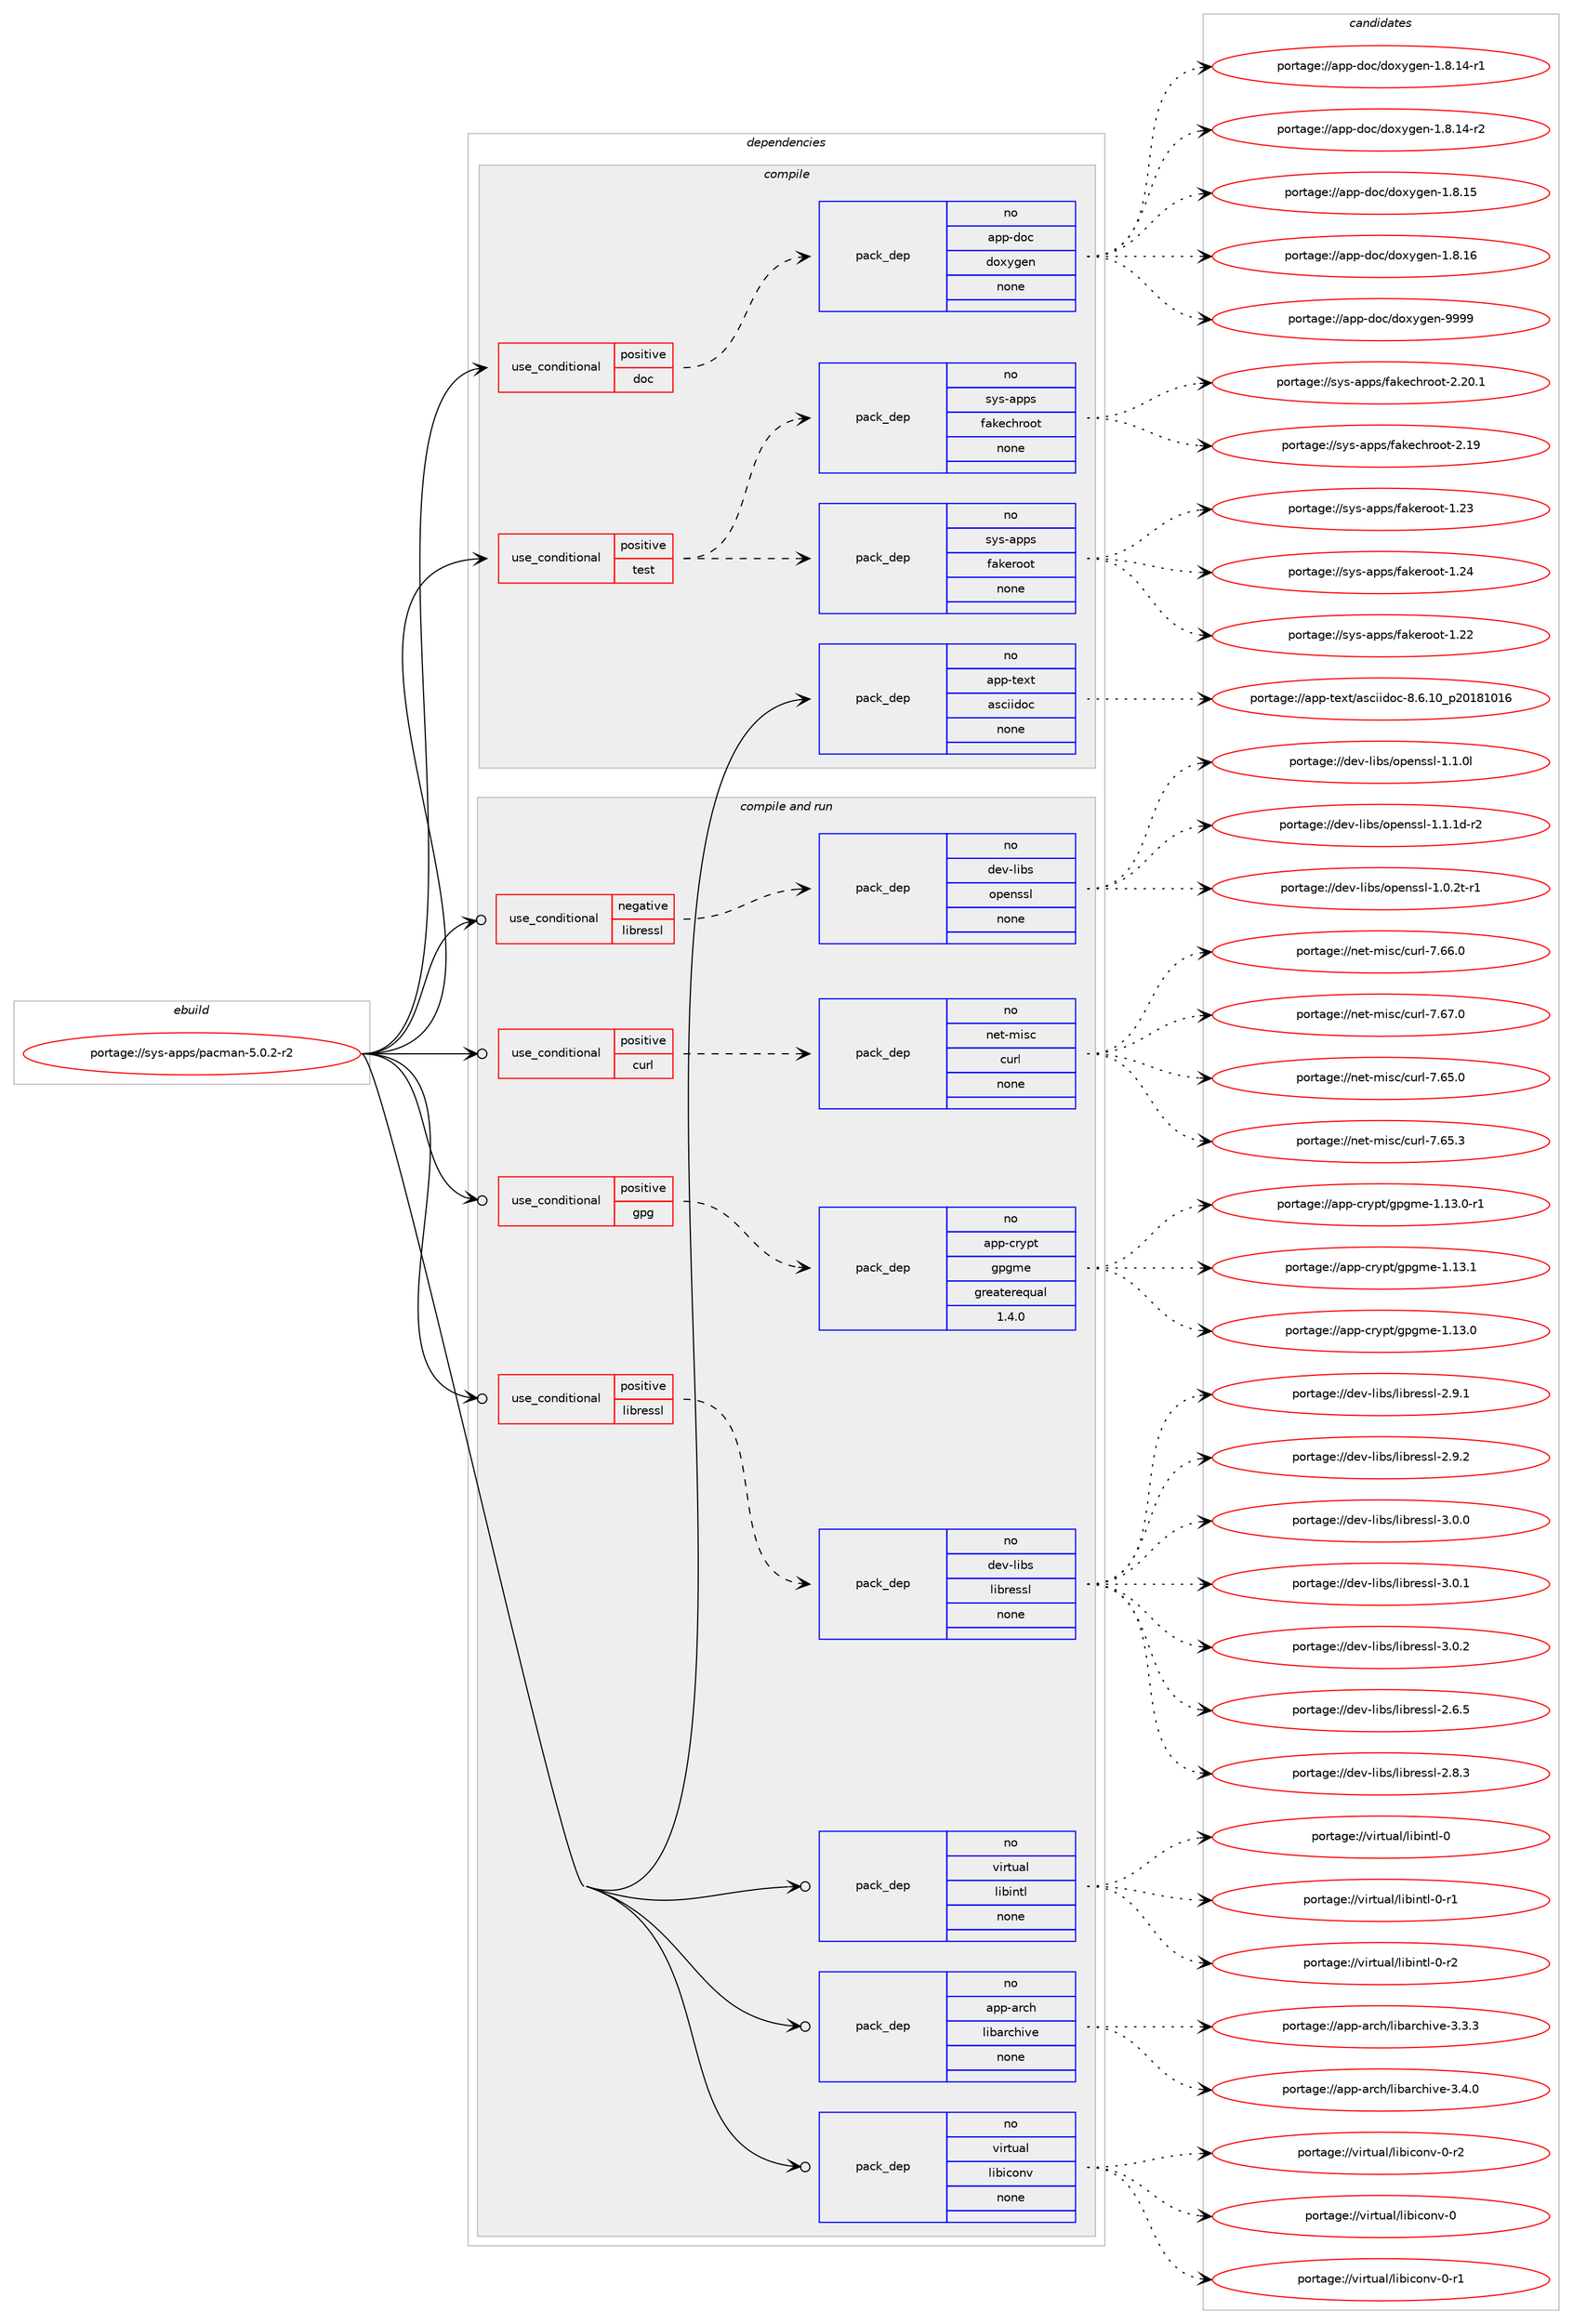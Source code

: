 digraph prolog {

# *************
# Graph options
# *************

newrank=true;
concentrate=true;
compound=true;
graph [rankdir=LR,fontname=Helvetica,fontsize=10,ranksep=1.5];#, ranksep=2.5, nodesep=0.2];
edge  [arrowhead=vee];
node  [fontname=Helvetica,fontsize=10];

# **********
# The ebuild
# **********

subgraph cluster_leftcol {
color=gray;
rank=same;
label=<<i>ebuild</i>>;
id [label="portage://sys-apps/pacman-5.0.2-r2", color=red, width=4, href="../sys-apps/pacman-5.0.2-r2.svg"];
}

# ****************
# The dependencies
# ****************

subgraph cluster_midcol {
color=gray;
label=<<i>dependencies</i>>;
subgraph cluster_compile {
fillcolor="#eeeeee";
style=filled;
label=<<i>compile</i>>;
subgraph cond99633 {
dependency409832 [label=<<TABLE BORDER="0" CELLBORDER="1" CELLSPACING="0" CELLPADDING="4"><TR><TD ROWSPAN="3" CELLPADDING="10">use_conditional</TD></TR><TR><TD>positive</TD></TR><TR><TD>doc</TD></TR></TABLE>>, shape=none, color=red];
subgraph pack303351 {
dependency409833 [label=<<TABLE BORDER="0" CELLBORDER="1" CELLSPACING="0" CELLPADDING="4" WIDTH="220"><TR><TD ROWSPAN="6" CELLPADDING="30">pack_dep</TD></TR><TR><TD WIDTH="110">no</TD></TR><TR><TD>app-doc</TD></TR><TR><TD>doxygen</TD></TR><TR><TD>none</TD></TR><TR><TD></TD></TR></TABLE>>, shape=none, color=blue];
}
dependency409832:e -> dependency409833:w [weight=20,style="dashed",arrowhead="vee"];
}
id:e -> dependency409832:w [weight=20,style="solid",arrowhead="vee"];
subgraph cond99634 {
dependency409834 [label=<<TABLE BORDER="0" CELLBORDER="1" CELLSPACING="0" CELLPADDING="4"><TR><TD ROWSPAN="3" CELLPADDING="10">use_conditional</TD></TR><TR><TD>positive</TD></TR><TR><TD>test</TD></TR></TABLE>>, shape=none, color=red];
subgraph pack303352 {
dependency409835 [label=<<TABLE BORDER="0" CELLBORDER="1" CELLSPACING="0" CELLPADDING="4" WIDTH="220"><TR><TD ROWSPAN="6" CELLPADDING="30">pack_dep</TD></TR><TR><TD WIDTH="110">no</TD></TR><TR><TD>sys-apps</TD></TR><TR><TD>fakeroot</TD></TR><TR><TD>none</TD></TR><TR><TD></TD></TR></TABLE>>, shape=none, color=blue];
}
dependency409834:e -> dependency409835:w [weight=20,style="dashed",arrowhead="vee"];
subgraph pack303353 {
dependency409836 [label=<<TABLE BORDER="0" CELLBORDER="1" CELLSPACING="0" CELLPADDING="4" WIDTH="220"><TR><TD ROWSPAN="6" CELLPADDING="30">pack_dep</TD></TR><TR><TD WIDTH="110">no</TD></TR><TR><TD>sys-apps</TD></TR><TR><TD>fakechroot</TD></TR><TR><TD>none</TD></TR><TR><TD></TD></TR></TABLE>>, shape=none, color=blue];
}
dependency409834:e -> dependency409836:w [weight=20,style="dashed",arrowhead="vee"];
}
id:e -> dependency409834:w [weight=20,style="solid",arrowhead="vee"];
subgraph pack303354 {
dependency409837 [label=<<TABLE BORDER="0" CELLBORDER="1" CELLSPACING="0" CELLPADDING="4" WIDTH="220"><TR><TD ROWSPAN="6" CELLPADDING="30">pack_dep</TD></TR><TR><TD WIDTH="110">no</TD></TR><TR><TD>app-text</TD></TR><TR><TD>asciidoc</TD></TR><TR><TD>none</TD></TR><TR><TD></TD></TR></TABLE>>, shape=none, color=blue];
}
id:e -> dependency409837:w [weight=20,style="solid",arrowhead="vee"];
}
subgraph cluster_compileandrun {
fillcolor="#eeeeee";
style=filled;
label=<<i>compile and run</i>>;
subgraph cond99635 {
dependency409838 [label=<<TABLE BORDER="0" CELLBORDER="1" CELLSPACING="0" CELLPADDING="4"><TR><TD ROWSPAN="3" CELLPADDING="10">use_conditional</TD></TR><TR><TD>negative</TD></TR><TR><TD>libressl</TD></TR></TABLE>>, shape=none, color=red];
subgraph pack303355 {
dependency409839 [label=<<TABLE BORDER="0" CELLBORDER="1" CELLSPACING="0" CELLPADDING="4" WIDTH="220"><TR><TD ROWSPAN="6" CELLPADDING="30">pack_dep</TD></TR><TR><TD WIDTH="110">no</TD></TR><TR><TD>dev-libs</TD></TR><TR><TD>openssl</TD></TR><TR><TD>none</TD></TR><TR><TD></TD></TR></TABLE>>, shape=none, color=blue];
}
dependency409838:e -> dependency409839:w [weight=20,style="dashed",arrowhead="vee"];
}
id:e -> dependency409838:w [weight=20,style="solid",arrowhead="odotvee"];
subgraph cond99636 {
dependency409840 [label=<<TABLE BORDER="0" CELLBORDER="1" CELLSPACING="0" CELLPADDING="4"><TR><TD ROWSPAN="3" CELLPADDING="10">use_conditional</TD></TR><TR><TD>positive</TD></TR><TR><TD>curl</TD></TR></TABLE>>, shape=none, color=red];
subgraph pack303356 {
dependency409841 [label=<<TABLE BORDER="0" CELLBORDER="1" CELLSPACING="0" CELLPADDING="4" WIDTH="220"><TR><TD ROWSPAN="6" CELLPADDING="30">pack_dep</TD></TR><TR><TD WIDTH="110">no</TD></TR><TR><TD>net-misc</TD></TR><TR><TD>curl</TD></TR><TR><TD>none</TD></TR><TR><TD></TD></TR></TABLE>>, shape=none, color=blue];
}
dependency409840:e -> dependency409841:w [weight=20,style="dashed",arrowhead="vee"];
}
id:e -> dependency409840:w [weight=20,style="solid",arrowhead="odotvee"];
subgraph cond99637 {
dependency409842 [label=<<TABLE BORDER="0" CELLBORDER="1" CELLSPACING="0" CELLPADDING="4"><TR><TD ROWSPAN="3" CELLPADDING="10">use_conditional</TD></TR><TR><TD>positive</TD></TR><TR><TD>gpg</TD></TR></TABLE>>, shape=none, color=red];
subgraph pack303357 {
dependency409843 [label=<<TABLE BORDER="0" CELLBORDER="1" CELLSPACING="0" CELLPADDING="4" WIDTH="220"><TR><TD ROWSPAN="6" CELLPADDING="30">pack_dep</TD></TR><TR><TD WIDTH="110">no</TD></TR><TR><TD>app-crypt</TD></TR><TR><TD>gpgme</TD></TR><TR><TD>greaterequal</TD></TR><TR><TD>1.4.0</TD></TR></TABLE>>, shape=none, color=blue];
}
dependency409842:e -> dependency409843:w [weight=20,style="dashed",arrowhead="vee"];
}
id:e -> dependency409842:w [weight=20,style="solid",arrowhead="odotvee"];
subgraph cond99638 {
dependency409844 [label=<<TABLE BORDER="0" CELLBORDER="1" CELLSPACING="0" CELLPADDING="4"><TR><TD ROWSPAN="3" CELLPADDING="10">use_conditional</TD></TR><TR><TD>positive</TD></TR><TR><TD>libressl</TD></TR></TABLE>>, shape=none, color=red];
subgraph pack303358 {
dependency409845 [label=<<TABLE BORDER="0" CELLBORDER="1" CELLSPACING="0" CELLPADDING="4" WIDTH="220"><TR><TD ROWSPAN="6" CELLPADDING="30">pack_dep</TD></TR><TR><TD WIDTH="110">no</TD></TR><TR><TD>dev-libs</TD></TR><TR><TD>libressl</TD></TR><TR><TD>none</TD></TR><TR><TD></TD></TR></TABLE>>, shape=none, color=blue];
}
dependency409844:e -> dependency409845:w [weight=20,style="dashed",arrowhead="vee"];
}
id:e -> dependency409844:w [weight=20,style="solid",arrowhead="odotvee"];
subgraph pack303359 {
dependency409846 [label=<<TABLE BORDER="0" CELLBORDER="1" CELLSPACING="0" CELLPADDING="4" WIDTH="220"><TR><TD ROWSPAN="6" CELLPADDING="30">pack_dep</TD></TR><TR><TD WIDTH="110">no</TD></TR><TR><TD>app-arch</TD></TR><TR><TD>libarchive</TD></TR><TR><TD>none</TD></TR><TR><TD></TD></TR></TABLE>>, shape=none, color=blue];
}
id:e -> dependency409846:w [weight=20,style="solid",arrowhead="odotvee"];
subgraph pack303360 {
dependency409847 [label=<<TABLE BORDER="0" CELLBORDER="1" CELLSPACING="0" CELLPADDING="4" WIDTH="220"><TR><TD ROWSPAN="6" CELLPADDING="30">pack_dep</TD></TR><TR><TD WIDTH="110">no</TD></TR><TR><TD>virtual</TD></TR><TR><TD>libiconv</TD></TR><TR><TD>none</TD></TR><TR><TD></TD></TR></TABLE>>, shape=none, color=blue];
}
id:e -> dependency409847:w [weight=20,style="solid",arrowhead="odotvee"];
subgraph pack303361 {
dependency409848 [label=<<TABLE BORDER="0" CELLBORDER="1" CELLSPACING="0" CELLPADDING="4" WIDTH="220"><TR><TD ROWSPAN="6" CELLPADDING="30">pack_dep</TD></TR><TR><TD WIDTH="110">no</TD></TR><TR><TD>virtual</TD></TR><TR><TD>libintl</TD></TR><TR><TD>none</TD></TR><TR><TD></TD></TR></TABLE>>, shape=none, color=blue];
}
id:e -> dependency409848:w [weight=20,style="solid",arrowhead="odotvee"];
}
subgraph cluster_run {
fillcolor="#eeeeee";
style=filled;
label=<<i>run</i>>;
}
}

# **************
# The candidates
# **************

subgraph cluster_choices {
rank=same;
color=gray;
label=<<i>candidates</i>>;

subgraph choice303351 {
color=black;
nodesep=1;
choiceportage97112112451001119947100111120121103101110454946564649524511449 [label="portage://app-doc/doxygen-1.8.14-r1", color=red, width=4,href="../app-doc/doxygen-1.8.14-r1.svg"];
choiceportage97112112451001119947100111120121103101110454946564649524511450 [label="portage://app-doc/doxygen-1.8.14-r2", color=red, width=4,href="../app-doc/doxygen-1.8.14-r2.svg"];
choiceportage9711211245100111994710011112012110310111045494656464953 [label="portage://app-doc/doxygen-1.8.15", color=red, width=4,href="../app-doc/doxygen-1.8.15.svg"];
choiceportage9711211245100111994710011112012110310111045494656464954 [label="portage://app-doc/doxygen-1.8.16", color=red, width=4,href="../app-doc/doxygen-1.8.16.svg"];
choiceportage971121124510011199471001111201211031011104557575757 [label="portage://app-doc/doxygen-9999", color=red, width=4,href="../app-doc/doxygen-9999.svg"];
dependency409833:e -> choiceportage97112112451001119947100111120121103101110454946564649524511449:w [style=dotted,weight="100"];
dependency409833:e -> choiceportage97112112451001119947100111120121103101110454946564649524511450:w [style=dotted,weight="100"];
dependency409833:e -> choiceportage9711211245100111994710011112012110310111045494656464953:w [style=dotted,weight="100"];
dependency409833:e -> choiceportage9711211245100111994710011112012110310111045494656464954:w [style=dotted,weight="100"];
dependency409833:e -> choiceportage971121124510011199471001111201211031011104557575757:w [style=dotted,weight="100"];
}
subgraph choice303352 {
color=black;
nodesep=1;
choiceportage115121115459711211211547102971071011141111111164549465050 [label="portage://sys-apps/fakeroot-1.22", color=red, width=4,href="../sys-apps/fakeroot-1.22.svg"];
choiceportage115121115459711211211547102971071011141111111164549465051 [label="portage://sys-apps/fakeroot-1.23", color=red, width=4,href="../sys-apps/fakeroot-1.23.svg"];
choiceportage115121115459711211211547102971071011141111111164549465052 [label="portage://sys-apps/fakeroot-1.24", color=red, width=4,href="../sys-apps/fakeroot-1.24.svg"];
dependency409835:e -> choiceportage115121115459711211211547102971071011141111111164549465050:w [style=dotted,weight="100"];
dependency409835:e -> choiceportage115121115459711211211547102971071011141111111164549465051:w [style=dotted,weight="100"];
dependency409835:e -> choiceportage115121115459711211211547102971071011141111111164549465052:w [style=dotted,weight="100"];
}
subgraph choice303353 {
color=black;
nodesep=1;
choiceportage11512111545971121121154710297107101991041141111111164550464957 [label="portage://sys-apps/fakechroot-2.19", color=red, width=4,href="../sys-apps/fakechroot-2.19.svg"];
choiceportage115121115459711211211547102971071019910411411111111645504650484649 [label="portage://sys-apps/fakechroot-2.20.1", color=red, width=4,href="../sys-apps/fakechroot-2.20.1.svg"];
dependency409836:e -> choiceportage11512111545971121121154710297107101991041141111111164550464957:w [style=dotted,weight="100"];
dependency409836:e -> choiceportage115121115459711211211547102971071019910411411111111645504650484649:w [style=dotted,weight="100"];
}
subgraph choice303354 {
color=black;
nodesep=1;
choiceportage97112112451161011201164797115991051051001119945564654464948951125048495649484954 [label="portage://app-text/asciidoc-8.6.10_p20181016", color=red, width=4,href="../app-text/asciidoc-8.6.10_p20181016.svg"];
dependency409837:e -> choiceportage97112112451161011201164797115991051051001119945564654464948951125048495649484954:w [style=dotted,weight="100"];
}
subgraph choice303355 {
color=black;
nodesep=1;
choiceportage1001011184510810598115471111121011101151151084549464846501164511449 [label="portage://dev-libs/openssl-1.0.2t-r1", color=red, width=4,href="../dev-libs/openssl-1.0.2t-r1.svg"];
choiceportage100101118451081059811547111112101110115115108454946494648108 [label="portage://dev-libs/openssl-1.1.0l", color=red, width=4,href="../dev-libs/openssl-1.1.0l.svg"];
choiceportage1001011184510810598115471111121011101151151084549464946491004511450 [label="portage://dev-libs/openssl-1.1.1d-r2", color=red, width=4,href="../dev-libs/openssl-1.1.1d-r2.svg"];
dependency409839:e -> choiceportage1001011184510810598115471111121011101151151084549464846501164511449:w [style=dotted,weight="100"];
dependency409839:e -> choiceportage100101118451081059811547111112101110115115108454946494648108:w [style=dotted,weight="100"];
dependency409839:e -> choiceportage1001011184510810598115471111121011101151151084549464946491004511450:w [style=dotted,weight="100"];
}
subgraph choice303356 {
color=black;
nodesep=1;
choiceportage1101011164510910511599479911711410845554654534648 [label="portage://net-misc/curl-7.65.0", color=red, width=4,href="../net-misc/curl-7.65.0.svg"];
choiceportage1101011164510910511599479911711410845554654534651 [label="portage://net-misc/curl-7.65.3", color=red, width=4,href="../net-misc/curl-7.65.3.svg"];
choiceportage1101011164510910511599479911711410845554654544648 [label="portage://net-misc/curl-7.66.0", color=red, width=4,href="../net-misc/curl-7.66.0.svg"];
choiceportage1101011164510910511599479911711410845554654554648 [label="portage://net-misc/curl-7.67.0", color=red, width=4,href="../net-misc/curl-7.67.0.svg"];
dependency409841:e -> choiceportage1101011164510910511599479911711410845554654534648:w [style=dotted,weight="100"];
dependency409841:e -> choiceportage1101011164510910511599479911711410845554654534651:w [style=dotted,weight="100"];
dependency409841:e -> choiceportage1101011164510910511599479911711410845554654544648:w [style=dotted,weight="100"];
dependency409841:e -> choiceportage1101011164510910511599479911711410845554654554648:w [style=dotted,weight="100"];
}
subgraph choice303357 {
color=black;
nodesep=1;
choiceportage9711211245991141211121164710311210310910145494649514648 [label="portage://app-crypt/gpgme-1.13.0", color=red, width=4,href="../app-crypt/gpgme-1.13.0.svg"];
choiceportage97112112459911412111211647103112103109101454946495146484511449 [label="portage://app-crypt/gpgme-1.13.0-r1", color=red, width=4,href="../app-crypt/gpgme-1.13.0-r1.svg"];
choiceportage9711211245991141211121164710311210310910145494649514649 [label="portage://app-crypt/gpgme-1.13.1", color=red, width=4,href="../app-crypt/gpgme-1.13.1.svg"];
dependency409843:e -> choiceportage9711211245991141211121164710311210310910145494649514648:w [style=dotted,weight="100"];
dependency409843:e -> choiceportage97112112459911412111211647103112103109101454946495146484511449:w [style=dotted,weight="100"];
dependency409843:e -> choiceportage9711211245991141211121164710311210310910145494649514649:w [style=dotted,weight="100"];
}
subgraph choice303358 {
color=black;
nodesep=1;
choiceportage10010111845108105981154710810598114101115115108455046544653 [label="portage://dev-libs/libressl-2.6.5", color=red, width=4,href="../dev-libs/libressl-2.6.5.svg"];
choiceportage10010111845108105981154710810598114101115115108455046564651 [label="portage://dev-libs/libressl-2.8.3", color=red, width=4,href="../dev-libs/libressl-2.8.3.svg"];
choiceportage10010111845108105981154710810598114101115115108455046574649 [label="portage://dev-libs/libressl-2.9.1", color=red, width=4,href="../dev-libs/libressl-2.9.1.svg"];
choiceportage10010111845108105981154710810598114101115115108455046574650 [label="portage://dev-libs/libressl-2.9.2", color=red, width=4,href="../dev-libs/libressl-2.9.2.svg"];
choiceportage10010111845108105981154710810598114101115115108455146484648 [label="portage://dev-libs/libressl-3.0.0", color=red, width=4,href="../dev-libs/libressl-3.0.0.svg"];
choiceportage10010111845108105981154710810598114101115115108455146484649 [label="portage://dev-libs/libressl-3.0.1", color=red, width=4,href="../dev-libs/libressl-3.0.1.svg"];
choiceportage10010111845108105981154710810598114101115115108455146484650 [label="portage://dev-libs/libressl-3.0.2", color=red, width=4,href="../dev-libs/libressl-3.0.2.svg"];
dependency409845:e -> choiceportage10010111845108105981154710810598114101115115108455046544653:w [style=dotted,weight="100"];
dependency409845:e -> choiceportage10010111845108105981154710810598114101115115108455046564651:w [style=dotted,weight="100"];
dependency409845:e -> choiceportage10010111845108105981154710810598114101115115108455046574649:w [style=dotted,weight="100"];
dependency409845:e -> choiceportage10010111845108105981154710810598114101115115108455046574650:w [style=dotted,weight="100"];
dependency409845:e -> choiceportage10010111845108105981154710810598114101115115108455146484648:w [style=dotted,weight="100"];
dependency409845:e -> choiceportage10010111845108105981154710810598114101115115108455146484649:w [style=dotted,weight="100"];
dependency409845:e -> choiceportage10010111845108105981154710810598114101115115108455146484650:w [style=dotted,weight="100"];
}
subgraph choice303359 {
color=black;
nodesep=1;
choiceportage9711211245971149910447108105989711499104105118101455146514651 [label="portage://app-arch/libarchive-3.3.3", color=red, width=4,href="../app-arch/libarchive-3.3.3.svg"];
choiceportage9711211245971149910447108105989711499104105118101455146524648 [label="portage://app-arch/libarchive-3.4.0", color=red, width=4,href="../app-arch/libarchive-3.4.0.svg"];
dependency409846:e -> choiceportage9711211245971149910447108105989711499104105118101455146514651:w [style=dotted,weight="100"];
dependency409846:e -> choiceportage9711211245971149910447108105989711499104105118101455146524648:w [style=dotted,weight="100"];
}
subgraph choice303360 {
color=black;
nodesep=1;
choiceportage118105114116117971084710810598105991111101184548 [label="portage://virtual/libiconv-0", color=red, width=4,href="../virtual/libiconv-0.svg"];
choiceportage1181051141161179710847108105981059911111011845484511449 [label="portage://virtual/libiconv-0-r1", color=red, width=4,href="../virtual/libiconv-0-r1.svg"];
choiceportage1181051141161179710847108105981059911111011845484511450 [label="portage://virtual/libiconv-0-r2", color=red, width=4,href="../virtual/libiconv-0-r2.svg"];
dependency409847:e -> choiceportage118105114116117971084710810598105991111101184548:w [style=dotted,weight="100"];
dependency409847:e -> choiceportage1181051141161179710847108105981059911111011845484511449:w [style=dotted,weight="100"];
dependency409847:e -> choiceportage1181051141161179710847108105981059911111011845484511450:w [style=dotted,weight="100"];
}
subgraph choice303361 {
color=black;
nodesep=1;
choiceportage1181051141161179710847108105981051101161084548 [label="portage://virtual/libintl-0", color=red, width=4,href="../virtual/libintl-0.svg"];
choiceportage11810511411611797108471081059810511011610845484511449 [label="portage://virtual/libintl-0-r1", color=red, width=4,href="../virtual/libintl-0-r1.svg"];
choiceportage11810511411611797108471081059810511011610845484511450 [label="portage://virtual/libintl-0-r2", color=red, width=4,href="../virtual/libintl-0-r2.svg"];
dependency409848:e -> choiceportage1181051141161179710847108105981051101161084548:w [style=dotted,weight="100"];
dependency409848:e -> choiceportage11810511411611797108471081059810511011610845484511449:w [style=dotted,weight="100"];
dependency409848:e -> choiceportage11810511411611797108471081059810511011610845484511450:w [style=dotted,weight="100"];
}
}

}
